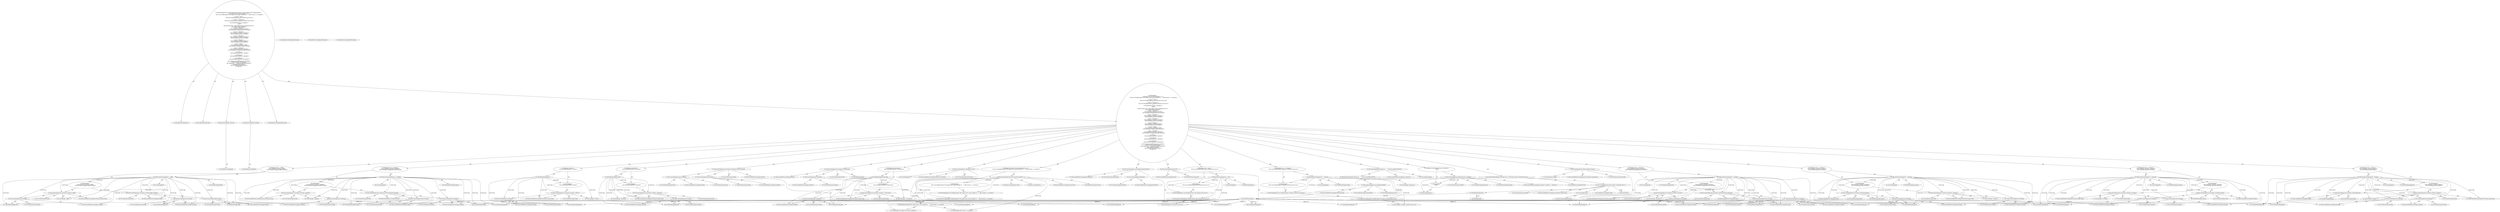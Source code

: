 digraph "doOneJar#?,File,File" {
0 [label="2:CtTypeReferenceImpl@void" shape=ellipse]
1 [label="2:CtVirtualElement@doOneJar" shape=ellipse]
2 [label="2:CtParameterImpl@File jarSource" shape=ellipse]
3 [label="2:CtTypeReferenceImpl@File" shape=ellipse]
4 [label="2:CtParameterImpl@File jarTarget" shape=ellipse]
5 [label="2:CtTypeReferenceImpl@File" shape=ellipse]
6 [label="2:CtTypeReferenceImpl@BuildException" shape=ellipse]
7 [label="3:CtExecutableReferenceImpl@isJavaVersion()" shape=ellipse]
8 [label="3:CtVirtualElement@isJavaVersion" shape=ellipse]
9 [label="3:CtTypeAccessImpl@JavaEnvUtils" shape=ellipse]
10 [label="3:CtTypeAccessImpl@JAVA_1_1" shape=ellipse]
11 [label="3:CtInvocationImpl@JavaEnvUtils.isJavaVersion(JAVA_1_1)" shape=ellipse]
12 [label="4:CtTypeReferenceImpl@BuildException" shape=ellipse]
13 [label="5:CtLiteralImpl@\"The signjar task is only available on \"" shape=ellipse]
14 [label="5:CtLiteralImpl@\"JDK versions 1.2 or greater\"" shape=ellipse]
15 [label="5:CtBinaryOperatorImpl@\"The signjar task is only available on \" + \"JDK versions 1.2 or greater\"" shape=ellipse]
16 [label="4:CtConstructorCallImpl@new BuildException(\"The signjar task is only available on \" + \"JDK versions 1.2 or greater\")" shape=ellipse]
17 [label="4:CtThrowImpl@throw new BuildException(\"The signjar task is only available on \" + \"JDK versions 1.2 or greater\")" shape=ellipse]
18 [label="3:CtBlockImpl@\{
    throw new BuildException(\"The signjar task is only available on \" + \"JDK versions 1.2 or greater\");
\}" shape=ellipse]
19 [label="3:CtIfImpl@if (JavaEnvUtils.isJavaVersion(JAVA_1_1)) \{
    throw new BuildException(\"The signjar task is only available on \" + \"JDK versions 1.2 or greater\");
\}" shape=ellipse]
20 [label="7:CtLiteralImpl@null" shape=ellipse]
21 [label="7:CtFieldReadImpl@alias" shape=ellipse]
22 [label="7:CtBinaryOperatorImpl@null == alias" shape=ellipse]
23 [label="8:CtTypeReferenceImpl@BuildException" shape=ellipse]
24 [label="8:CtLiteralImpl@\"alias attribute must be set\"" shape=ellipse]
25 [label="8:CtConstructorCallImpl@new BuildException(\"alias attribute must be set\")" shape=ellipse]
26 [label="8:CtThrowImpl@throw new BuildException(\"alias attribute must be set\")" shape=ellipse]
27 [label="7:CtBlockImpl@\{
    throw new BuildException(\"alias attribute must be set\");
\}" shape=ellipse]
28 [label="7:CtIfImpl@if (null == alias) \{
    throw new BuildException(\"alias attribute must be set\");
\}" shape=ellipse]
29 [label="10:CtLiteralImpl@null" shape=ellipse]
30 [label="10:CtFieldReadImpl@storepass" shape=ellipse]
31 [label="10:CtBinaryOperatorImpl@null == storepass" shape=ellipse]
32 [label="11:CtTypeReferenceImpl@BuildException" shape=ellipse]
33 [label="11:CtLiteralImpl@\"storepass attribute must be set\"" shape=ellipse]
34 [label="11:CtConstructorCallImpl@new BuildException(\"storepass attribute must be set\")" shape=ellipse]
35 [label="11:CtThrowImpl@throw new BuildException(\"storepass attribute must be set\")" shape=ellipse]
36 [label="10:CtBlockImpl@\{
    throw new BuildException(\"storepass attribute must be set\");
\}" shape=ellipse]
37 [label="10:CtIfImpl@if (null == storepass) \{
    throw new BuildException(\"storepass attribute must be set\");
\}" shape=ellipse]
38 [label="13:CtExecutableReferenceImpl@isUpToDate(<unknown>,<unknown>)" shape=ellipse]
39 [label="13:CtVirtualElement@isUpToDate" shape=ellipse]
40 [label="13:CtVariableReadImpl@jarSource" shape=ellipse]
41 [label="13:CtVariableReadImpl@jarTarget" shape=ellipse]
42 [label="13:CtInvocationImpl@isUpToDate(jarSource, jarTarget)" shape=ellipse]
43 [label="14:CtReturnImpl@return" shape=ellipse]
44 [label="13:CtBlockImpl@\{
    return;
\}" shape=ellipse]
45 [label="13:CtIfImpl@if (isUpToDate(jarSource, jarTarget)) \{
    return;
\}" shape=ellipse]
46 [label="16:CtTypeReferenceImpl@ExecTask" shape=ellipse]
47 [label="16:CtExecutableReferenceImpl@createTask(java.lang.String)" shape=ellipse]
48 [label="16:CtVirtualElement@createTask" shape=ellipse]
49 [label="16:CtFieldReadImpl@project" shape=ellipse]
50 [label="16:CtLiteralImpl@\"exec\"" shape=ellipse]
51 [label="16:CtInvocationImpl@((ExecTask) (project.createTask(\"exec\")))" shape=ellipse]
52 [label="16:CtTypeReferenceImpl@ExecTask" shape=ellipse]
53 [label="16:CtVirtualElement@cmd" shape=ellipse]
54 [label="16:CtLocalVariableImpl@final ExecTask cmd = ((ExecTask) (project.createTask(\"exec\")))" shape=ellipse]
55 [label="17:CtExecutableReferenceImpl@setExecutable(java.lang.String)" shape=ellipse]
56 [label="17:CtVirtualElement@setExecutable" shape=ellipse]
57 [label="17:CtVariableReadImpl@cmd" shape=ellipse]
58 [label="17:CtLiteralImpl@\"jarsigner\"" shape=ellipse]
59 [label="17:CtInvocationImpl@cmd.setExecutable(\"jarsigner\")" shape=ellipse]
60 [label="18:CtLiteralImpl@null" shape=ellipse]
61 [label="18:CtFieldReadImpl@keystore" shape=ellipse]
62 [label="18:CtBinaryOperatorImpl@null != keystore" shape=ellipse]
63 [label="19:CtExecutableReferenceImpl@setValue(java.lang.String)" shape=ellipse]
64 [label="19:CtVirtualElement@setValue" shape=ellipse]
65 [label="19:CtExecutableReferenceImpl@createArg()" shape=ellipse]
66 [label="19:CtVirtualElement@createArg" shape=ellipse]
67 [label="19:CtVariableReadImpl@cmd" shape=ellipse]
68 [label="19:CtInvocationImpl@cmd.createArg()" shape=ellipse]
69 [label="19:CtLiteralImpl@\"-keystore\"" shape=ellipse]
70 [label="19:CtInvocationImpl@cmd.createArg().setValue(\"-keystore\")" shape=ellipse]
71 [label="20:CtExecutableReferenceImpl@setValue()" shape=ellipse]
72 [label="20:CtVirtualElement@setValue" shape=ellipse]
73 [label="20:CtExecutableReferenceImpl@createArg()" shape=ellipse]
74 [label="20:CtVirtualElement@createArg" shape=ellipse]
75 [label="20:CtVariableReadImpl@cmd" shape=ellipse]
76 [label="20:CtInvocationImpl@cmd.createArg()" shape=ellipse]
77 [label="20:CtExecutableReferenceImpl@toString()" shape=ellipse]
78 [label="20:CtVirtualElement@toString" shape=ellipse]
79 [label="20:CtFieldReadImpl@keystore" shape=ellipse]
80 [label="20:CtInvocationImpl@keystore.toString()" shape=ellipse]
81 [label="20:CtInvocationImpl@cmd.createArg().setValue(keystore.toString())" shape=ellipse]
82 [label="18:CtBlockImpl@\{
    cmd.createArg().setValue(\"-keystore\");
    cmd.createArg().setValue(keystore.toString());
\}" shape=ellipse]
83 [label="18:CtIfImpl@if (null != keystore) \{
    cmd.createArg().setValue(\"-keystore\");
    cmd.createArg().setValue(keystore.toString());
\}" shape=ellipse]
84 [label="22:CtLiteralImpl@null" shape=ellipse]
85 [label="22:CtFieldReadImpl@storepass" shape=ellipse]
86 [label="22:CtBinaryOperatorImpl@null != storepass" shape=ellipse]
87 [label="23:CtExecutableReferenceImpl@setValue(java.lang.String)" shape=ellipse]
88 [label="23:CtVirtualElement@setValue" shape=ellipse]
89 [label="23:CtExecutableReferenceImpl@createArg()" shape=ellipse]
90 [label="23:CtVirtualElement@createArg" shape=ellipse]
91 [label="23:CtVariableReadImpl@cmd" shape=ellipse]
92 [label="23:CtInvocationImpl@cmd.createArg()" shape=ellipse]
93 [label="23:CtLiteralImpl@\"-storepass\"" shape=ellipse]
94 [label="23:CtInvocationImpl@cmd.createArg().setValue(\"-storepass\")" shape=ellipse]
95 [label="24:CtExecutableReferenceImpl@setValue()" shape=ellipse]
96 [label="24:CtVirtualElement@setValue" shape=ellipse]
97 [label="24:CtExecutableReferenceImpl@createArg()" shape=ellipse]
98 [label="24:CtVirtualElement@createArg" shape=ellipse]
99 [label="24:CtVariableReadImpl@cmd" shape=ellipse]
100 [label="24:CtInvocationImpl@cmd.createArg()" shape=ellipse]
101 [label="24:CtFieldReadImpl@storepass" shape=ellipse]
102 [label="24:CtInvocationImpl@cmd.createArg().setValue(storepass)" shape=ellipse]
103 [label="22:CtBlockImpl@\{
    cmd.createArg().setValue(\"-storepass\");
    cmd.createArg().setValue(storepass);
\}" shape=ellipse]
104 [label="22:CtIfImpl@if (null != storepass) \{
    cmd.createArg().setValue(\"-storepass\");
    cmd.createArg().setValue(storepass);
\}" shape=ellipse]
105 [label="26:CtLiteralImpl@null" shape=ellipse]
106 [label="26:CtFieldReadImpl@storetype" shape=ellipse]
107 [label="26:CtBinaryOperatorImpl@null != storetype" shape=ellipse]
108 [label="27:CtExecutableReferenceImpl@setValue(java.lang.String)" shape=ellipse]
109 [label="27:CtVirtualElement@setValue" shape=ellipse]
110 [label="27:CtExecutableReferenceImpl@createArg()" shape=ellipse]
111 [label="27:CtVirtualElement@createArg" shape=ellipse]
112 [label="27:CtVariableReadImpl@cmd" shape=ellipse]
113 [label="27:CtInvocationImpl@cmd.createArg()" shape=ellipse]
114 [label="27:CtLiteralImpl@\"-storetype\"" shape=ellipse]
115 [label="27:CtInvocationImpl@cmd.createArg().setValue(\"-storetype\")" shape=ellipse]
116 [label="28:CtExecutableReferenceImpl@setValue()" shape=ellipse]
117 [label="28:CtVirtualElement@setValue" shape=ellipse]
118 [label="28:CtExecutableReferenceImpl@createArg()" shape=ellipse]
119 [label="28:CtVirtualElement@createArg" shape=ellipse]
120 [label="28:CtVariableReadImpl@cmd" shape=ellipse]
121 [label="28:CtInvocationImpl@cmd.createArg()" shape=ellipse]
122 [label="28:CtFieldReadImpl@storetype" shape=ellipse]
123 [label="28:CtInvocationImpl@cmd.createArg().setValue(storetype)" shape=ellipse]
124 [label="26:CtBlockImpl@\{
    cmd.createArg().setValue(\"-storetype\");
    cmd.createArg().setValue(storetype);
\}" shape=ellipse]
125 [label="26:CtIfImpl@if (null != storetype) \{
    cmd.createArg().setValue(\"-storetype\");
    cmd.createArg().setValue(storetype);
\}" shape=ellipse]
126 [label="30:CtLiteralImpl@null" shape=ellipse]
127 [label="30:CtFieldReadImpl@keypass" shape=ellipse]
128 [label="30:CtBinaryOperatorImpl@null != keypass" shape=ellipse]
129 [label="31:CtExecutableReferenceImpl@setValue(java.lang.String)" shape=ellipse]
130 [label="31:CtVirtualElement@setValue" shape=ellipse]
131 [label="31:CtExecutableReferenceImpl@createArg()" shape=ellipse]
132 [label="31:CtVirtualElement@createArg" shape=ellipse]
133 [label="31:CtVariableReadImpl@cmd" shape=ellipse]
134 [label="31:CtInvocationImpl@cmd.createArg()" shape=ellipse]
135 [label="31:CtLiteralImpl@\"-keypass\"" shape=ellipse]
136 [label="31:CtInvocationImpl@cmd.createArg().setValue(\"-keypass\")" shape=ellipse]
137 [label="32:CtExecutableReferenceImpl@setValue()" shape=ellipse]
138 [label="32:CtVirtualElement@setValue" shape=ellipse]
139 [label="32:CtExecutableReferenceImpl@createArg()" shape=ellipse]
140 [label="32:CtVirtualElement@createArg" shape=ellipse]
141 [label="32:CtVariableReadImpl@cmd" shape=ellipse]
142 [label="32:CtInvocationImpl@cmd.createArg()" shape=ellipse]
143 [label="32:CtFieldReadImpl@keypass" shape=ellipse]
144 [label="32:CtInvocationImpl@cmd.createArg().setValue(keypass)" shape=ellipse]
145 [label="30:CtBlockImpl@\{
    cmd.createArg().setValue(\"-keypass\");
    cmd.createArg().setValue(keypass);
\}" shape=ellipse]
146 [label="30:CtIfImpl@if (null != keypass) \{
    cmd.createArg().setValue(\"-keypass\");
    cmd.createArg().setValue(keypass);
\}" shape=ellipse]
147 [label="34:CtLiteralImpl@null" shape=ellipse]
148 [label="34:CtFieldReadImpl@sigfile" shape=ellipse]
149 [label="34:CtBinaryOperatorImpl@null != sigfile" shape=ellipse]
150 [label="35:CtExecutableReferenceImpl@setValue(java.lang.String)" shape=ellipse]
151 [label="35:CtVirtualElement@setValue" shape=ellipse]
152 [label="35:CtExecutableReferenceImpl@createArg()" shape=ellipse]
153 [label="35:CtVirtualElement@createArg" shape=ellipse]
154 [label="35:CtVariableReadImpl@cmd" shape=ellipse]
155 [label="35:CtInvocationImpl@cmd.createArg()" shape=ellipse]
156 [label="35:CtLiteralImpl@\"-sigfile\"" shape=ellipse]
157 [label="35:CtInvocationImpl@cmd.createArg().setValue(\"-sigfile\")" shape=ellipse]
158 [label="36:CtExecutableReferenceImpl@setValue()" shape=ellipse]
159 [label="36:CtVirtualElement@setValue" shape=ellipse]
160 [label="36:CtExecutableReferenceImpl@createArg()" shape=ellipse]
161 [label="36:CtVirtualElement@createArg" shape=ellipse]
162 [label="36:CtVariableReadImpl@cmd" shape=ellipse]
163 [label="36:CtInvocationImpl@cmd.createArg()" shape=ellipse]
164 [label="36:CtExecutableReferenceImpl@toString()" shape=ellipse]
165 [label="36:CtVirtualElement@toString" shape=ellipse]
166 [label="36:CtFieldReadImpl@sigfile" shape=ellipse]
167 [label="36:CtInvocationImpl@sigfile.toString()" shape=ellipse]
168 [label="36:CtInvocationImpl@cmd.createArg().setValue(sigfile.toString())" shape=ellipse]
169 [label="34:CtBlockImpl@\{
    cmd.createArg().setValue(\"-sigfile\");
    cmd.createArg().setValue(sigfile.toString());
\}" shape=ellipse]
170 [label="34:CtIfImpl@if (null != sigfile) \{
    cmd.createArg().setValue(\"-sigfile\");
    cmd.createArg().setValue(sigfile.toString());
\}" shape=ellipse]
171 [label="38:CtLiteralImpl@null" shape=ellipse]
172 [label="38:CtVariableReadImpl@jarTarget" shape=ellipse]
173 [label="38:CtBinaryOperatorImpl@null != jarTarget" shape=ellipse]
174 [label="39:CtExecutableReferenceImpl@setValue(java.lang.String)" shape=ellipse]
175 [label="39:CtVirtualElement@setValue" shape=ellipse]
176 [label="39:CtExecutableReferenceImpl@createArg()" shape=ellipse]
177 [label="39:CtVirtualElement@createArg" shape=ellipse]
178 [label="39:CtVariableReadImpl@cmd" shape=ellipse]
179 [label="39:CtInvocationImpl@cmd.createArg()" shape=ellipse]
180 [label="39:CtLiteralImpl@\"-signedjar\"" shape=ellipse]
181 [label="39:CtInvocationImpl@cmd.createArg().setValue(\"-signedjar\")" shape=ellipse]
182 [label="40:CtExecutableReferenceImpl@setValue()" shape=ellipse]
183 [label="40:CtVirtualElement@setValue" shape=ellipse]
184 [label="40:CtExecutableReferenceImpl@createArg()" shape=ellipse]
185 [label="40:CtVirtualElement@createArg" shape=ellipse]
186 [label="40:CtVariableReadImpl@cmd" shape=ellipse]
187 [label="40:CtInvocationImpl@cmd.createArg()" shape=ellipse]
188 [label="40:CtExecutableReferenceImpl@toString()" shape=ellipse]
189 [label="40:CtVirtualElement@toString" shape=ellipse]
190 [label="40:CtVariableReadImpl@jarTarget" shape=ellipse]
191 [label="40:CtInvocationImpl@jarTarget.toString()" shape=ellipse]
192 [label="40:CtInvocationImpl@cmd.createArg().setValue(jarTarget.toString())" shape=ellipse]
193 [label="38:CtBlockImpl@\{
    cmd.createArg().setValue(\"-signedjar\");
    cmd.createArg().setValue(jarTarget.toString());
\}" shape=ellipse]
194 [label="38:CtIfImpl@if (null != jarTarget) \{
    cmd.createArg().setValue(\"-signedjar\");
    cmd.createArg().setValue(jarTarget.toString());
\}" shape=ellipse]
195 [label="42:CtFieldReadImpl@verbose" shape=ellipse]
196 [label="43:CtExecutableReferenceImpl@setValue(java.lang.String)" shape=ellipse]
197 [label="43:CtVirtualElement@setValue" shape=ellipse]
198 [label="43:CtExecutableReferenceImpl@createArg()" shape=ellipse]
199 [label="43:CtVirtualElement@createArg" shape=ellipse]
200 [label="43:CtVariableReadImpl@cmd" shape=ellipse]
201 [label="43:CtInvocationImpl@cmd.createArg()" shape=ellipse]
202 [label="43:CtLiteralImpl@\"-verbose\"" shape=ellipse]
203 [label="43:CtInvocationImpl@cmd.createArg().setValue(\"-verbose\")" shape=ellipse]
204 [label="42:CtBlockImpl@\{
    cmd.createArg().setValue(\"-verbose\");
\}" shape=ellipse]
205 [label="42:CtIfImpl@if (verbose) \{
    cmd.createArg().setValue(\"-verbose\");
\}" shape=ellipse]
206 [label="45:CtFieldReadImpl@internalsf" shape=ellipse]
207 [label="46:CtExecutableReferenceImpl@setValue(java.lang.String)" shape=ellipse]
208 [label="46:CtVirtualElement@setValue" shape=ellipse]
209 [label="46:CtExecutableReferenceImpl@createArg()" shape=ellipse]
210 [label="46:CtVirtualElement@createArg" shape=ellipse]
211 [label="46:CtVariableReadImpl@cmd" shape=ellipse]
212 [label="46:CtInvocationImpl@cmd.createArg()" shape=ellipse]
213 [label="46:CtLiteralImpl@\"-internalsf\"" shape=ellipse]
214 [label="46:CtInvocationImpl@cmd.createArg().setValue(\"-internalsf\")" shape=ellipse]
215 [label="45:CtBlockImpl@\{
    cmd.createArg().setValue(\"-internalsf\");
\}" shape=ellipse]
216 [label="45:CtIfImpl@if (internalsf) \{
    cmd.createArg().setValue(\"-internalsf\");
\}" shape=ellipse]
217 [label="48:CtFieldReadImpl@sectionsonly" shape=ellipse]
218 [label="49:CtExecutableReferenceImpl@setValue(java.lang.String)" shape=ellipse]
219 [label="49:CtVirtualElement@setValue" shape=ellipse]
220 [label="49:CtExecutableReferenceImpl@createArg()" shape=ellipse]
221 [label="49:CtVirtualElement@createArg" shape=ellipse]
222 [label="49:CtVariableReadImpl@cmd" shape=ellipse]
223 [label="49:CtInvocationImpl@cmd.createArg()" shape=ellipse]
224 [label="49:CtLiteralImpl@\"-sectionsonly\"" shape=ellipse]
225 [label="49:CtInvocationImpl@cmd.createArg().setValue(\"-sectionsonly\")" shape=ellipse]
226 [label="48:CtBlockImpl@\{
    cmd.createArg().setValue(\"-sectionsonly\");
\}" shape=ellipse]
227 [label="48:CtIfImpl@if (sectionsonly) \{
    cmd.createArg().setValue(\"-sectionsonly\");
\}" shape=ellipse]
228 [label="51:CtExecutableReferenceImpl@setValue()" shape=ellipse]
229 [label="51:CtVirtualElement@setValue" shape=ellipse]
230 [label="51:CtExecutableReferenceImpl@createArg()" shape=ellipse]
231 [label="51:CtVirtualElement@createArg" shape=ellipse]
232 [label="51:CtVariableReadImpl@cmd" shape=ellipse]
233 [label="51:CtInvocationImpl@cmd.createArg()" shape=ellipse]
234 [label="51:CtExecutableReferenceImpl@toString()" shape=ellipse]
235 [label="51:CtVirtualElement@toString" shape=ellipse]
236 [label="51:CtVariableReadImpl@jarSource" shape=ellipse]
237 [label="51:CtInvocationImpl@jarSource.toString()" shape=ellipse]
238 [label="51:CtInvocationImpl@cmd.createArg().setValue(jarSource.toString())" shape=ellipse]
239 [label="52:CtExecutableReferenceImpl@setValue()" shape=ellipse]
240 [label="52:CtVirtualElement@setValue" shape=ellipse]
241 [label="52:CtExecutableReferenceImpl@createArg()" shape=ellipse]
242 [label="52:CtVirtualElement@createArg" shape=ellipse]
243 [label="52:CtVariableReadImpl@cmd" shape=ellipse]
244 [label="52:CtInvocationImpl@cmd.createArg()" shape=ellipse]
245 [label="52:CtFieldReadImpl@alias" shape=ellipse]
246 [label="52:CtInvocationImpl@cmd.createArg().setValue(alias)" shape=ellipse]
247 [label="53:CtExecutableReferenceImpl@log(<unknown>)" shape=ellipse]
248 [label="53:CtVirtualElement@log" shape=ellipse]
249 [label="53:CtLiteralImpl@\"Signing Jar : \"" shape=ellipse]
250 [label="53:CtExecutableReferenceImpl@getAbsolutePath()" shape=ellipse]
251 [label="53:CtVirtualElement@getAbsolutePath" shape=ellipse]
252 [label="53:CtVariableReadImpl@jarSource" shape=ellipse]
253 [label="53:CtInvocationImpl@jarSource.getAbsolutePath()" shape=ellipse]
254 [label="53:CtBinaryOperatorImpl@\"Signing Jar : \" + jarSource.getAbsolutePath()" shape=ellipse]
255 [label="53:CtInvocationImpl@log(\"Signing Jar : \" + jarSource.getAbsolutePath())" shape=ellipse]
256 [label="54:CtExecutableReferenceImpl@setFailonerror(boolean)" shape=ellipse]
257 [label="54:CtVirtualElement@setFailonerror" shape=ellipse]
258 [label="54:CtVariableReadImpl@cmd" shape=ellipse]
259 [label="54:CtLiteralImpl@true" shape=ellipse]
260 [label="54:CtInvocationImpl@cmd.setFailonerror(true)" shape=ellipse]
261 [label="55:CtExecutableReferenceImpl@setTaskName()" shape=ellipse]
262 [label="55:CtVirtualElement@setTaskName" shape=ellipse]
263 [label="55:CtVariableReadImpl@cmd" shape=ellipse]
264 [label="55:CtExecutableReferenceImpl@getTaskName()" shape=ellipse]
265 [label="55:CtVirtualElement@getTaskName" shape=ellipse]
266 [label="55:CtInvocationImpl@getTaskName()" shape=ellipse]
267 [label="55:CtInvocationImpl@cmd.setTaskName(getTaskName())" shape=ellipse]
268 [label="56:CtExecutableReferenceImpl@execute()" shape=ellipse]
269 [label="56:CtVirtualElement@execute" shape=ellipse]
270 [label="56:CtVariableReadImpl@cmd" shape=ellipse]
271 [label="56:CtInvocationImpl@cmd.execute()" shape=ellipse]
272 [label="2:CtBlockImpl@\{
    if (JavaEnvUtils.isJavaVersion(JAVA_1_1)) \{
        throw new BuildException(\"The signjar task is only available on \" + \"JDK versions 1.2 or greater\");
    \}
    if (null == alias) \{
        throw new BuildException(\"alias attribute must be set\");
    \}
    if (null == storepass) \{
        throw new BuildException(\"storepass attribute must be set\");
    \}
    if (isUpToDate(jarSource, jarTarget)) \{
        return;
    \}
    final ExecTask cmd = ((ExecTask) (project.createTask(\"exec\")));
    cmd.setExecutable(\"jarsigner\");
    if (null != keystore) \{
        cmd.createArg().setValue(\"-keystore\");
        cmd.createArg().setValue(keystore.toString());
    \}
    if (null != storepass) \{
        cmd.createArg().setValue(\"-storepass\");
        cmd.createArg().setValue(storepass);
    \}
    if (null != storetype) \{
        cmd.createArg().setValue(\"-storetype\");
        cmd.createArg().setValue(storetype);
    \}
    if (null != keypass) \{
        cmd.createArg().setValue(\"-keypass\");
        cmd.createArg().setValue(keypass);
    \}
    if (null != sigfile) \{
        cmd.createArg().setValue(\"-sigfile\");
        cmd.createArg().setValue(sigfile.toString());
    \}
    if (null != jarTarget) \{
        cmd.createArg().setValue(\"-signedjar\");
        cmd.createArg().setValue(jarTarget.toString());
    \}
    if (verbose) \{
        cmd.createArg().setValue(\"-verbose\");
    \}
    if (internalsf) \{
        cmd.createArg().setValue(\"-internalsf\");
    \}
    if (sectionsonly) \{
        cmd.createArg().setValue(\"-sectionsonly\");
    \}
    cmd.createArg().setValue(jarSource.toString());
    cmd.createArg().setValue(alias);
    log(\"Signing Jar : \" + jarSource.getAbsolutePath());
    cmd.setFailonerror(true);
    cmd.setTaskName(getTaskName());
    cmd.execute();
\}" shape=ellipse]
273 [label="2:CtMethodImpl@private void doOneJar(File jarSource, File jarTarget) throws BuildException \{
    if (JavaEnvUtils.isJavaVersion(JAVA_1_1)) \{
        throw new BuildException(\"The signjar task is only available on \" + \"JDK versions 1.2 or greater\");
    \}
    if (null == alias) \{
        throw new BuildException(\"alias attribute must be set\");
    \}
    if (null == storepass) \{
        throw new BuildException(\"storepass attribute must be set\");
    \}
    if (isUpToDate(jarSource, jarTarget)) \{
        return;
    \}
    final ExecTask cmd = ((ExecTask) (project.createTask(\"exec\")));
    cmd.setExecutable(\"jarsigner\");
    if (null != keystore) \{
        cmd.createArg().setValue(\"-keystore\");
        cmd.createArg().setValue(keystore.toString());
    \}
    if (null != storepass) \{
        cmd.createArg().setValue(\"-storepass\");
        cmd.createArg().setValue(storepass);
    \}
    if (null != storetype) \{
        cmd.createArg().setValue(\"-storetype\");
        cmd.createArg().setValue(storetype);
    \}
    if (null != keypass) \{
        cmd.createArg().setValue(\"-keypass\");
        cmd.createArg().setValue(keypass);
    \}
    if (null != sigfile) \{
        cmd.createArg().setValue(\"-sigfile\");
        cmd.createArg().setValue(sigfile.toString());
    \}
    if (null != jarTarget) \{
        cmd.createArg().setValue(\"-signedjar\");
        cmd.createArg().setValue(jarTarget.toString());
    \}
    if (verbose) \{
        cmd.createArg().setValue(\"-verbose\");
    \}
    if (internalsf) \{
        cmd.createArg().setValue(\"-internalsf\");
    \}
    if (sectionsonly) \{
        cmd.createArg().setValue(\"-sectionsonly\");
    \}
    cmd.createArg().setValue(jarSource.toString());
    cmd.createArg().setValue(alias);
    log(\"Signing Jar : \" + jarSource.getAbsolutePath());
    cmd.setFailonerror(true);
    cmd.setTaskName(getTaskName());
    cmd.execute();
\}" shape=ellipse]
274 [label="16:Delete@DELETE" shape=ellipse]
275 [label="16:Insert@INSERT" shape=ellipse]
276 [label="16:CtInvocationImpl@getProject()" shape=ellipse]
2 -> 3 [label="AST"];
4 -> 5 [label="AST"];
11 -> 8 [label="AST"];
11 -> 9 [label="AST"];
11 -> 7 [label="AST"];
11 -> 10 [label="AST"];
11 -> 18 [label="Control Dep"];
11 -> 17 [label="Control Dep"];
11 -> 16 [label="Control Dep"];
11 -> 15 [label="Control Dep"];
11 -> 13 [label="Control Dep"];
11 -> 14 [label="Control Dep"];
15 -> 13 [label="AST"];
15 -> 14 [label="AST"];
16 -> 15 [label="AST"];
17 -> 16 [label="AST"];
18 -> 17 [label="AST"];
19 -> 11 [label="AST"];
19 -> 18 [label="AST"];
22 -> 20 [label="AST"];
22 -> 21 [label="AST"];
22 -> 27 [label="Control Dep"];
22 -> 26 [label="Control Dep"];
22 -> 25 [label="Control Dep"];
22 -> 24 [label="Control Dep"];
25 -> 24 [label="AST"];
26 -> 25 [label="AST"];
27 -> 26 [label="AST"];
28 -> 22 [label="AST"];
28 -> 27 [label="AST"];
31 -> 29 [label="AST"];
31 -> 30 [label="AST"];
31 -> 36 [label="Control Dep"];
31 -> 35 [label="Control Dep"];
31 -> 34 [label="Control Dep"];
31 -> 33 [label="Control Dep"];
34 -> 33 [label="AST"];
35 -> 34 [label="AST"];
36 -> 35 [label="AST"];
37 -> 31 [label="AST"];
37 -> 36 [label="AST"];
42 -> 39 [label="AST"];
42 -> 38 [label="AST"];
42 -> 40 [label="AST"];
42 -> 41 [label="AST"];
42 -> 44 [label="Control Dep"];
42 -> 43 [label="Control Dep"];
44 -> 43 [label="AST"];
45 -> 42 [label="AST"];
45 -> 44 [label="AST"];
49 -> 53 [label="Data Dep"];
49 -> 274 [label="Action"];
51 -> 48 [label="AST"];
51 -> 52 [label="AST"];
51 -> 49 [label="AST"];
51 -> 47 [label="AST"];
51 -> 50 [label="AST"];
51 -> 275 [label="Action"];
53 -> 57 [label="Define-Use"];
53 -> 67 [label="Define-Use"];
53 -> 75 [label="Define-Use"];
53 -> 91 [label="Define-Use"];
53 -> 99 [label="Define-Use"];
53 -> 112 [label="Define-Use"];
53 -> 120 [label="Define-Use"];
53 -> 133 [label="Define-Use"];
53 -> 141 [label="Define-Use"];
53 -> 154 [label="Define-Use"];
53 -> 162 [label="Define-Use"];
53 -> 178 [label="Define-Use"];
53 -> 186 [label="Define-Use"];
53 -> 200 [label="Define-Use"];
53 -> 211 [label="Define-Use"];
53 -> 222 [label="Define-Use"];
53 -> 232 [label="Define-Use"];
53 -> 243 [label="Define-Use"];
53 -> 258 [label="Define-Use"];
53 -> 263 [label="Define-Use"];
53 -> 270 [label="Define-Use"];
54 -> 53 [label="AST"];
54 -> 46 [label="AST"];
54 -> 51 [label="AST"];
59 -> 56 [label="AST"];
59 -> 57 [label="AST"];
59 -> 55 [label="AST"];
59 -> 58 [label="AST"];
62 -> 60 [label="AST"];
62 -> 61 [label="AST"];
62 -> 82 [label="Control Dep"];
62 -> 70 [label="Control Dep"];
62 -> 63 [label="Control Dep"];
62 -> 68 [label="Control Dep"];
62 -> 65 [label="Control Dep"];
62 -> 67 [label="Control Dep"];
62 -> 69 [label="Control Dep"];
62 -> 81 [label="Control Dep"];
62 -> 71 [label="Control Dep"];
62 -> 76 [label="Control Dep"];
62 -> 73 [label="Control Dep"];
62 -> 75 [label="Control Dep"];
62 -> 80 [label="Control Dep"];
62 -> 77 [label="Control Dep"];
62 -> 79 [label="Control Dep"];
68 -> 66 [label="AST"];
68 -> 67 [label="AST"];
68 -> 65 [label="AST"];
70 -> 64 [label="AST"];
70 -> 68 [label="AST"];
70 -> 63 [label="AST"];
70 -> 69 [label="AST"];
76 -> 74 [label="AST"];
76 -> 75 [label="AST"];
76 -> 73 [label="AST"];
80 -> 78 [label="AST"];
80 -> 79 [label="AST"];
80 -> 77 [label="AST"];
81 -> 72 [label="AST"];
81 -> 76 [label="AST"];
81 -> 71 [label="AST"];
81 -> 80 [label="AST"];
82 -> 70 [label="AST"];
82 -> 81 [label="AST"];
83 -> 62 [label="AST"];
83 -> 82 [label="AST"];
86 -> 84 [label="AST"];
86 -> 85 [label="AST"];
86 -> 103 [label="Control Dep"];
86 -> 94 [label="Control Dep"];
86 -> 87 [label="Control Dep"];
86 -> 92 [label="Control Dep"];
86 -> 89 [label="Control Dep"];
86 -> 91 [label="Control Dep"];
86 -> 93 [label="Control Dep"];
86 -> 102 [label="Control Dep"];
86 -> 95 [label="Control Dep"];
86 -> 100 [label="Control Dep"];
86 -> 97 [label="Control Dep"];
86 -> 99 [label="Control Dep"];
86 -> 101 [label="Control Dep"];
92 -> 90 [label="AST"];
92 -> 91 [label="AST"];
92 -> 89 [label="AST"];
94 -> 88 [label="AST"];
94 -> 92 [label="AST"];
94 -> 87 [label="AST"];
94 -> 93 [label="AST"];
100 -> 98 [label="AST"];
100 -> 99 [label="AST"];
100 -> 97 [label="AST"];
102 -> 96 [label="AST"];
102 -> 100 [label="AST"];
102 -> 95 [label="AST"];
102 -> 101 [label="AST"];
103 -> 94 [label="AST"];
103 -> 102 [label="AST"];
104 -> 86 [label="AST"];
104 -> 103 [label="AST"];
107 -> 105 [label="AST"];
107 -> 106 [label="AST"];
107 -> 124 [label="Control Dep"];
107 -> 115 [label="Control Dep"];
107 -> 108 [label="Control Dep"];
107 -> 113 [label="Control Dep"];
107 -> 110 [label="Control Dep"];
107 -> 112 [label="Control Dep"];
107 -> 114 [label="Control Dep"];
107 -> 123 [label="Control Dep"];
107 -> 116 [label="Control Dep"];
107 -> 121 [label="Control Dep"];
107 -> 118 [label="Control Dep"];
107 -> 120 [label="Control Dep"];
107 -> 122 [label="Control Dep"];
113 -> 111 [label="AST"];
113 -> 112 [label="AST"];
113 -> 110 [label="AST"];
115 -> 109 [label="AST"];
115 -> 113 [label="AST"];
115 -> 108 [label="AST"];
115 -> 114 [label="AST"];
121 -> 119 [label="AST"];
121 -> 120 [label="AST"];
121 -> 118 [label="AST"];
123 -> 117 [label="AST"];
123 -> 121 [label="AST"];
123 -> 116 [label="AST"];
123 -> 122 [label="AST"];
124 -> 115 [label="AST"];
124 -> 123 [label="AST"];
125 -> 107 [label="AST"];
125 -> 124 [label="AST"];
128 -> 126 [label="AST"];
128 -> 127 [label="AST"];
128 -> 145 [label="Control Dep"];
128 -> 136 [label="Control Dep"];
128 -> 129 [label="Control Dep"];
128 -> 134 [label="Control Dep"];
128 -> 131 [label="Control Dep"];
128 -> 133 [label="Control Dep"];
128 -> 135 [label="Control Dep"];
128 -> 144 [label="Control Dep"];
128 -> 137 [label="Control Dep"];
128 -> 142 [label="Control Dep"];
128 -> 139 [label="Control Dep"];
128 -> 141 [label="Control Dep"];
128 -> 143 [label="Control Dep"];
134 -> 132 [label="AST"];
134 -> 133 [label="AST"];
134 -> 131 [label="AST"];
136 -> 130 [label="AST"];
136 -> 134 [label="AST"];
136 -> 129 [label="AST"];
136 -> 135 [label="AST"];
142 -> 140 [label="AST"];
142 -> 141 [label="AST"];
142 -> 139 [label="AST"];
144 -> 138 [label="AST"];
144 -> 142 [label="AST"];
144 -> 137 [label="AST"];
144 -> 143 [label="AST"];
145 -> 136 [label="AST"];
145 -> 144 [label="AST"];
146 -> 128 [label="AST"];
146 -> 145 [label="AST"];
149 -> 147 [label="AST"];
149 -> 148 [label="AST"];
149 -> 169 [label="Control Dep"];
149 -> 157 [label="Control Dep"];
149 -> 150 [label="Control Dep"];
149 -> 155 [label="Control Dep"];
149 -> 152 [label="Control Dep"];
149 -> 154 [label="Control Dep"];
149 -> 156 [label="Control Dep"];
149 -> 168 [label="Control Dep"];
149 -> 158 [label="Control Dep"];
149 -> 163 [label="Control Dep"];
149 -> 160 [label="Control Dep"];
149 -> 162 [label="Control Dep"];
149 -> 167 [label="Control Dep"];
149 -> 164 [label="Control Dep"];
149 -> 166 [label="Control Dep"];
155 -> 153 [label="AST"];
155 -> 154 [label="AST"];
155 -> 152 [label="AST"];
157 -> 151 [label="AST"];
157 -> 155 [label="AST"];
157 -> 150 [label="AST"];
157 -> 156 [label="AST"];
163 -> 161 [label="AST"];
163 -> 162 [label="AST"];
163 -> 160 [label="AST"];
167 -> 165 [label="AST"];
167 -> 166 [label="AST"];
167 -> 164 [label="AST"];
168 -> 159 [label="AST"];
168 -> 163 [label="AST"];
168 -> 158 [label="AST"];
168 -> 167 [label="AST"];
169 -> 157 [label="AST"];
169 -> 168 [label="AST"];
170 -> 149 [label="AST"];
170 -> 169 [label="AST"];
173 -> 171 [label="AST"];
173 -> 172 [label="AST"];
173 -> 193 [label="Control Dep"];
173 -> 181 [label="Control Dep"];
173 -> 174 [label="Control Dep"];
173 -> 179 [label="Control Dep"];
173 -> 176 [label="Control Dep"];
173 -> 178 [label="Control Dep"];
173 -> 180 [label="Control Dep"];
173 -> 192 [label="Control Dep"];
173 -> 182 [label="Control Dep"];
173 -> 187 [label="Control Dep"];
173 -> 184 [label="Control Dep"];
173 -> 186 [label="Control Dep"];
173 -> 191 [label="Control Dep"];
173 -> 188 [label="Control Dep"];
173 -> 190 [label="Control Dep"];
179 -> 177 [label="AST"];
179 -> 178 [label="AST"];
179 -> 176 [label="AST"];
181 -> 175 [label="AST"];
181 -> 179 [label="AST"];
181 -> 174 [label="AST"];
181 -> 180 [label="AST"];
187 -> 185 [label="AST"];
187 -> 186 [label="AST"];
187 -> 184 [label="AST"];
191 -> 189 [label="AST"];
191 -> 190 [label="AST"];
191 -> 188 [label="AST"];
192 -> 183 [label="AST"];
192 -> 187 [label="AST"];
192 -> 182 [label="AST"];
192 -> 191 [label="AST"];
193 -> 181 [label="AST"];
193 -> 192 [label="AST"];
194 -> 173 [label="AST"];
194 -> 193 [label="AST"];
195 -> 204 [label="Control Dep"];
195 -> 203 [label="Control Dep"];
195 -> 196 [label="Control Dep"];
195 -> 201 [label="Control Dep"];
195 -> 198 [label="Control Dep"];
195 -> 200 [label="Control Dep"];
195 -> 202 [label="Control Dep"];
201 -> 199 [label="AST"];
201 -> 200 [label="AST"];
201 -> 198 [label="AST"];
203 -> 197 [label="AST"];
203 -> 201 [label="AST"];
203 -> 196 [label="AST"];
203 -> 202 [label="AST"];
204 -> 203 [label="AST"];
205 -> 195 [label="AST"];
205 -> 204 [label="AST"];
206 -> 215 [label="Control Dep"];
206 -> 214 [label="Control Dep"];
206 -> 207 [label="Control Dep"];
206 -> 212 [label="Control Dep"];
206 -> 209 [label="Control Dep"];
206 -> 211 [label="Control Dep"];
206 -> 213 [label="Control Dep"];
212 -> 210 [label="AST"];
212 -> 211 [label="AST"];
212 -> 209 [label="AST"];
214 -> 208 [label="AST"];
214 -> 212 [label="AST"];
214 -> 207 [label="AST"];
214 -> 213 [label="AST"];
215 -> 214 [label="AST"];
216 -> 206 [label="AST"];
216 -> 215 [label="AST"];
217 -> 226 [label="Control Dep"];
217 -> 225 [label="Control Dep"];
217 -> 218 [label="Control Dep"];
217 -> 223 [label="Control Dep"];
217 -> 220 [label="Control Dep"];
217 -> 222 [label="Control Dep"];
217 -> 224 [label="Control Dep"];
223 -> 221 [label="AST"];
223 -> 222 [label="AST"];
223 -> 220 [label="AST"];
225 -> 219 [label="AST"];
225 -> 223 [label="AST"];
225 -> 218 [label="AST"];
225 -> 224 [label="AST"];
226 -> 225 [label="AST"];
227 -> 217 [label="AST"];
227 -> 226 [label="AST"];
233 -> 231 [label="AST"];
233 -> 232 [label="AST"];
233 -> 230 [label="AST"];
237 -> 235 [label="AST"];
237 -> 236 [label="AST"];
237 -> 234 [label="AST"];
238 -> 229 [label="AST"];
238 -> 233 [label="AST"];
238 -> 228 [label="AST"];
238 -> 237 [label="AST"];
244 -> 242 [label="AST"];
244 -> 243 [label="AST"];
244 -> 241 [label="AST"];
246 -> 240 [label="AST"];
246 -> 244 [label="AST"];
246 -> 239 [label="AST"];
246 -> 245 [label="AST"];
253 -> 251 [label="AST"];
253 -> 252 [label="AST"];
253 -> 250 [label="AST"];
254 -> 249 [label="AST"];
254 -> 253 [label="AST"];
255 -> 248 [label="AST"];
255 -> 247 [label="AST"];
255 -> 254 [label="AST"];
260 -> 257 [label="AST"];
260 -> 258 [label="AST"];
260 -> 256 [label="AST"];
260 -> 259 [label="AST"];
266 -> 265 [label="AST"];
266 -> 264 [label="AST"];
267 -> 262 [label="AST"];
267 -> 263 [label="AST"];
267 -> 261 [label="AST"];
267 -> 266 [label="AST"];
271 -> 269 [label="AST"];
271 -> 270 [label="AST"];
271 -> 268 [label="AST"];
272 -> 19 [label="AST"];
272 -> 28 [label="AST"];
272 -> 37 [label="AST"];
272 -> 45 [label="AST"];
272 -> 54 [label="AST"];
272 -> 59 [label="AST"];
272 -> 83 [label="AST"];
272 -> 104 [label="AST"];
272 -> 125 [label="AST"];
272 -> 146 [label="AST"];
272 -> 170 [label="AST"];
272 -> 194 [label="AST"];
272 -> 205 [label="AST"];
272 -> 216 [label="AST"];
272 -> 227 [label="AST"];
272 -> 238 [label="AST"];
272 -> 246 [label="AST"];
272 -> 255 [label="AST"];
272 -> 260 [label="AST"];
272 -> 267 [label="AST"];
272 -> 271 [label="AST"];
273 -> 1 [label="AST"];
273 -> 0 [label="AST"];
273 -> 2 [label="AST"];
273 -> 4 [label="AST"];
273 -> 6 [label="AST"];
273 -> 272 [label="AST"];
275 -> 276 [label="Action"];
}